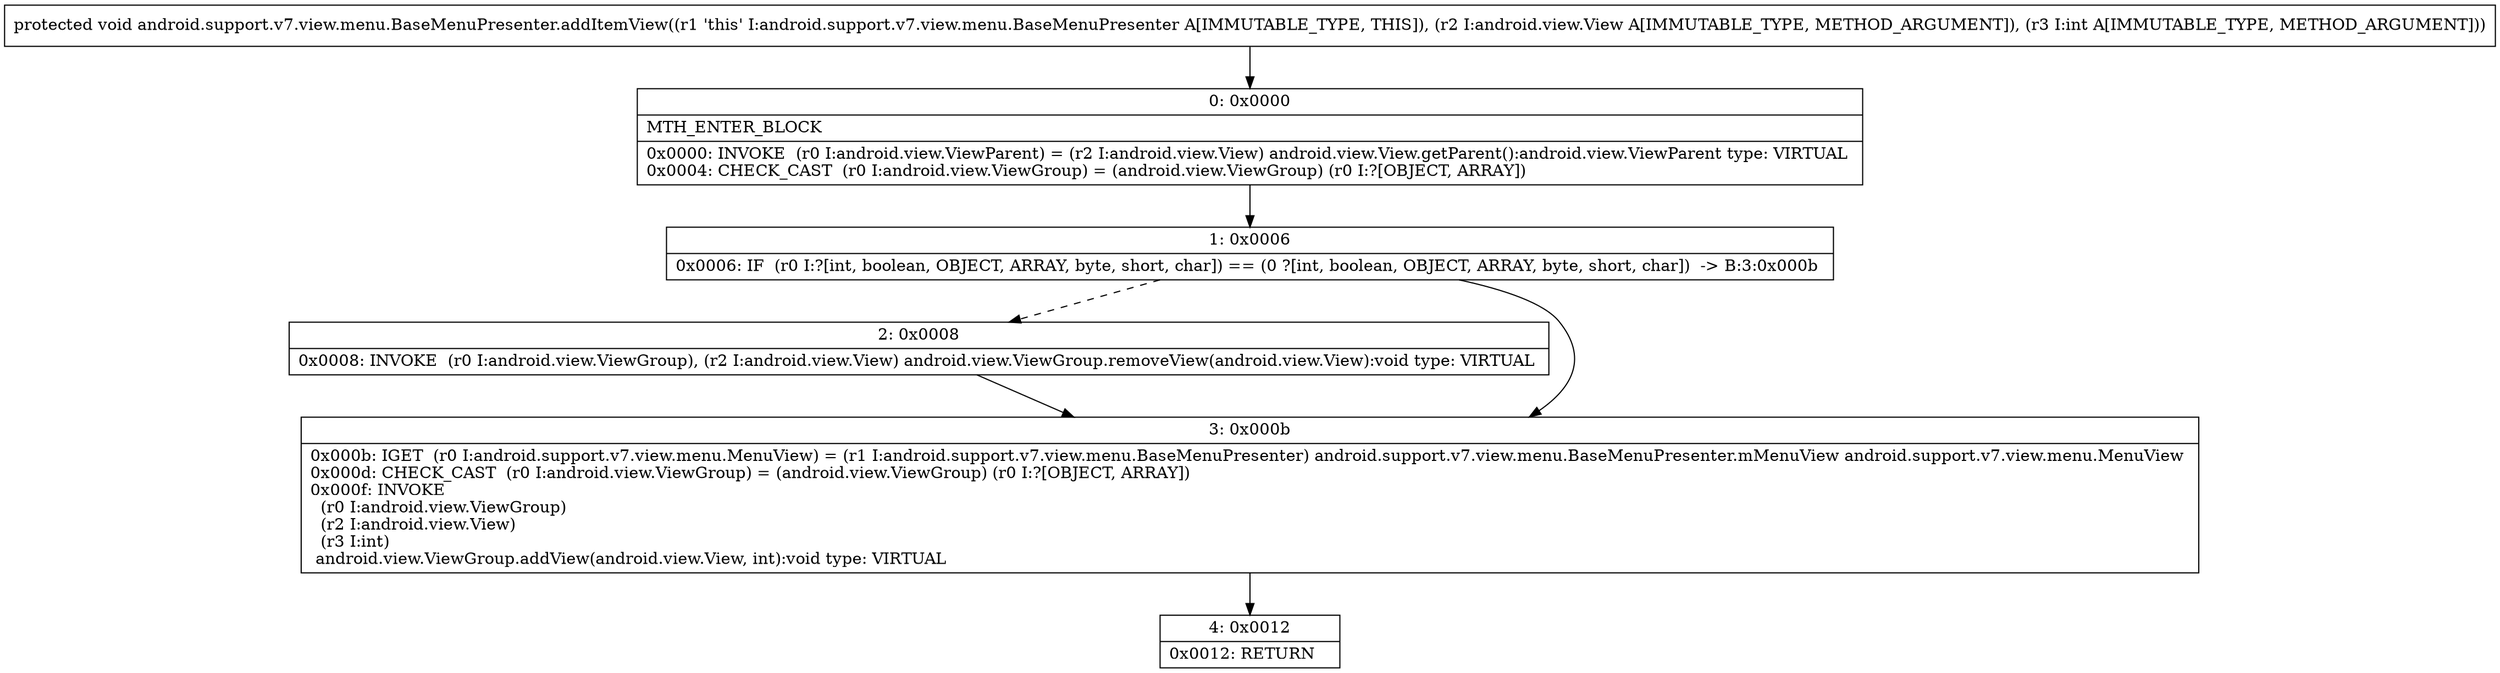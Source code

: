 digraph "CFG forandroid.support.v7.view.menu.BaseMenuPresenter.addItemView(Landroid\/view\/View;I)V" {
Node_0 [shape=record,label="{0\:\ 0x0000|MTH_ENTER_BLOCK\l|0x0000: INVOKE  (r0 I:android.view.ViewParent) = (r2 I:android.view.View) android.view.View.getParent():android.view.ViewParent type: VIRTUAL \l0x0004: CHECK_CAST  (r0 I:android.view.ViewGroup) = (android.view.ViewGroup) (r0 I:?[OBJECT, ARRAY]) \l}"];
Node_1 [shape=record,label="{1\:\ 0x0006|0x0006: IF  (r0 I:?[int, boolean, OBJECT, ARRAY, byte, short, char]) == (0 ?[int, boolean, OBJECT, ARRAY, byte, short, char])  \-\> B:3:0x000b \l}"];
Node_2 [shape=record,label="{2\:\ 0x0008|0x0008: INVOKE  (r0 I:android.view.ViewGroup), (r2 I:android.view.View) android.view.ViewGroup.removeView(android.view.View):void type: VIRTUAL \l}"];
Node_3 [shape=record,label="{3\:\ 0x000b|0x000b: IGET  (r0 I:android.support.v7.view.menu.MenuView) = (r1 I:android.support.v7.view.menu.BaseMenuPresenter) android.support.v7.view.menu.BaseMenuPresenter.mMenuView android.support.v7.view.menu.MenuView \l0x000d: CHECK_CAST  (r0 I:android.view.ViewGroup) = (android.view.ViewGroup) (r0 I:?[OBJECT, ARRAY]) \l0x000f: INVOKE  \l  (r0 I:android.view.ViewGroup)\l  (r2 I:android.view.View)\l  (r3 I:int)\l android.view.ViewGroup.addView(android.view.View, int):void type: VIRTUAL \l}"];
Node_4 [shape=record,label="{4\:\ 0x0012|0x0012: RETURN   \l}"];
MethodNode[shape=record,label="{protected void android.support.v7.view.menu.BaseMenuPresenter.addItemView((r1 'this' I:android.support.v7.view.menu.BaseMenuPresenter A[IMMUTABLE_TYPE, THIS]), (r2 I:android.view.View A[IMMUTABLE_TYPE, METHOD_ARGUMENT]), (r3 I:int A[IMMUTABLE_TYPE, METHOD_ARGUMENT])) }"];
MethodNode -> Node_0;
Node_0 -> Node_1;
Node_1 -> Node_2[style=dashed];
Node_1 -> Node_3;
Node_2 -> Node_3;
Node_3 -> Node_4;
}

